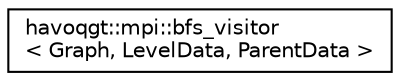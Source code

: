 digraph "Graphical Class Hierarchy"
{
  edge [fontname="Helvetica",fontsize="10",labelfontname="Helvetica",labelfontsize="10"];
  node [fontname="Helvetica",fontsize="10",shape=record];
  rankdir="LR";
  Node1 [label="havoqgt::mpi::bfs_visitor\l\< Graph, LevelData, ParentData \>",height=0.2,width=0.4,color="black", fillcolor="white", style="filled",URL="$classhavoqgt_1_1mpi_1_1bfs__visitor.html"];
}
